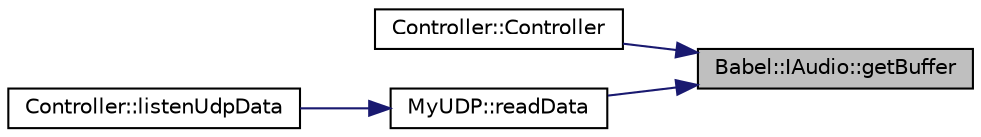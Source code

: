 digraph "Babel::IAudio::getBuffer"
{
 // LATEX_PDF_SIZE
  edge [fontname="Helvetica",fontsize="10",labelfontname="Helvetica",labelfontsize="10"];
  node [fontname="Helvetica",fontsize="10",shape=record];
  rankdir="RL";
  Node1 [label="Babel::IAudio::getBuffer",height=0.2,width=0.4,color="black", fillcolor="grey75", style="filled", fontcolor="black",tooltip=" "];
  Node1 -> Node2 [dir="back",color="midnightblue",fontsize="10",style="solid"];
  Node2 [label="Controller::Controller",height=0.2,width=0.4,color="black", fillcolor="white", style="filled",URL="$classController.html#a774129142b53dd5db86111fb99a0d332",tooltip=" "];
  Node1 -> Node3 [dir="back",color="midnightblue",fontsize="10",style="solid"];
  Node3 [label="MyUDP::readData",height=0.2,width=0.4,color="black", fillcolor="white", style="filled",URL="$classMyUDP.html#a668afeade4210b95725f3e71940e19fb",tooltip=" "];
  Node3 -> Node4 [dir="back",color="midnightblue",fontsize="10",style="solid"];
  Node4 [label="Controller::listenUdpData",height=0.2,width=0.4,color="black", fillcolor="white", style="filled",URL="$classController.html#a7a52c74e7c006335b8e52304c148e7d9",tooltip=" "];
}
